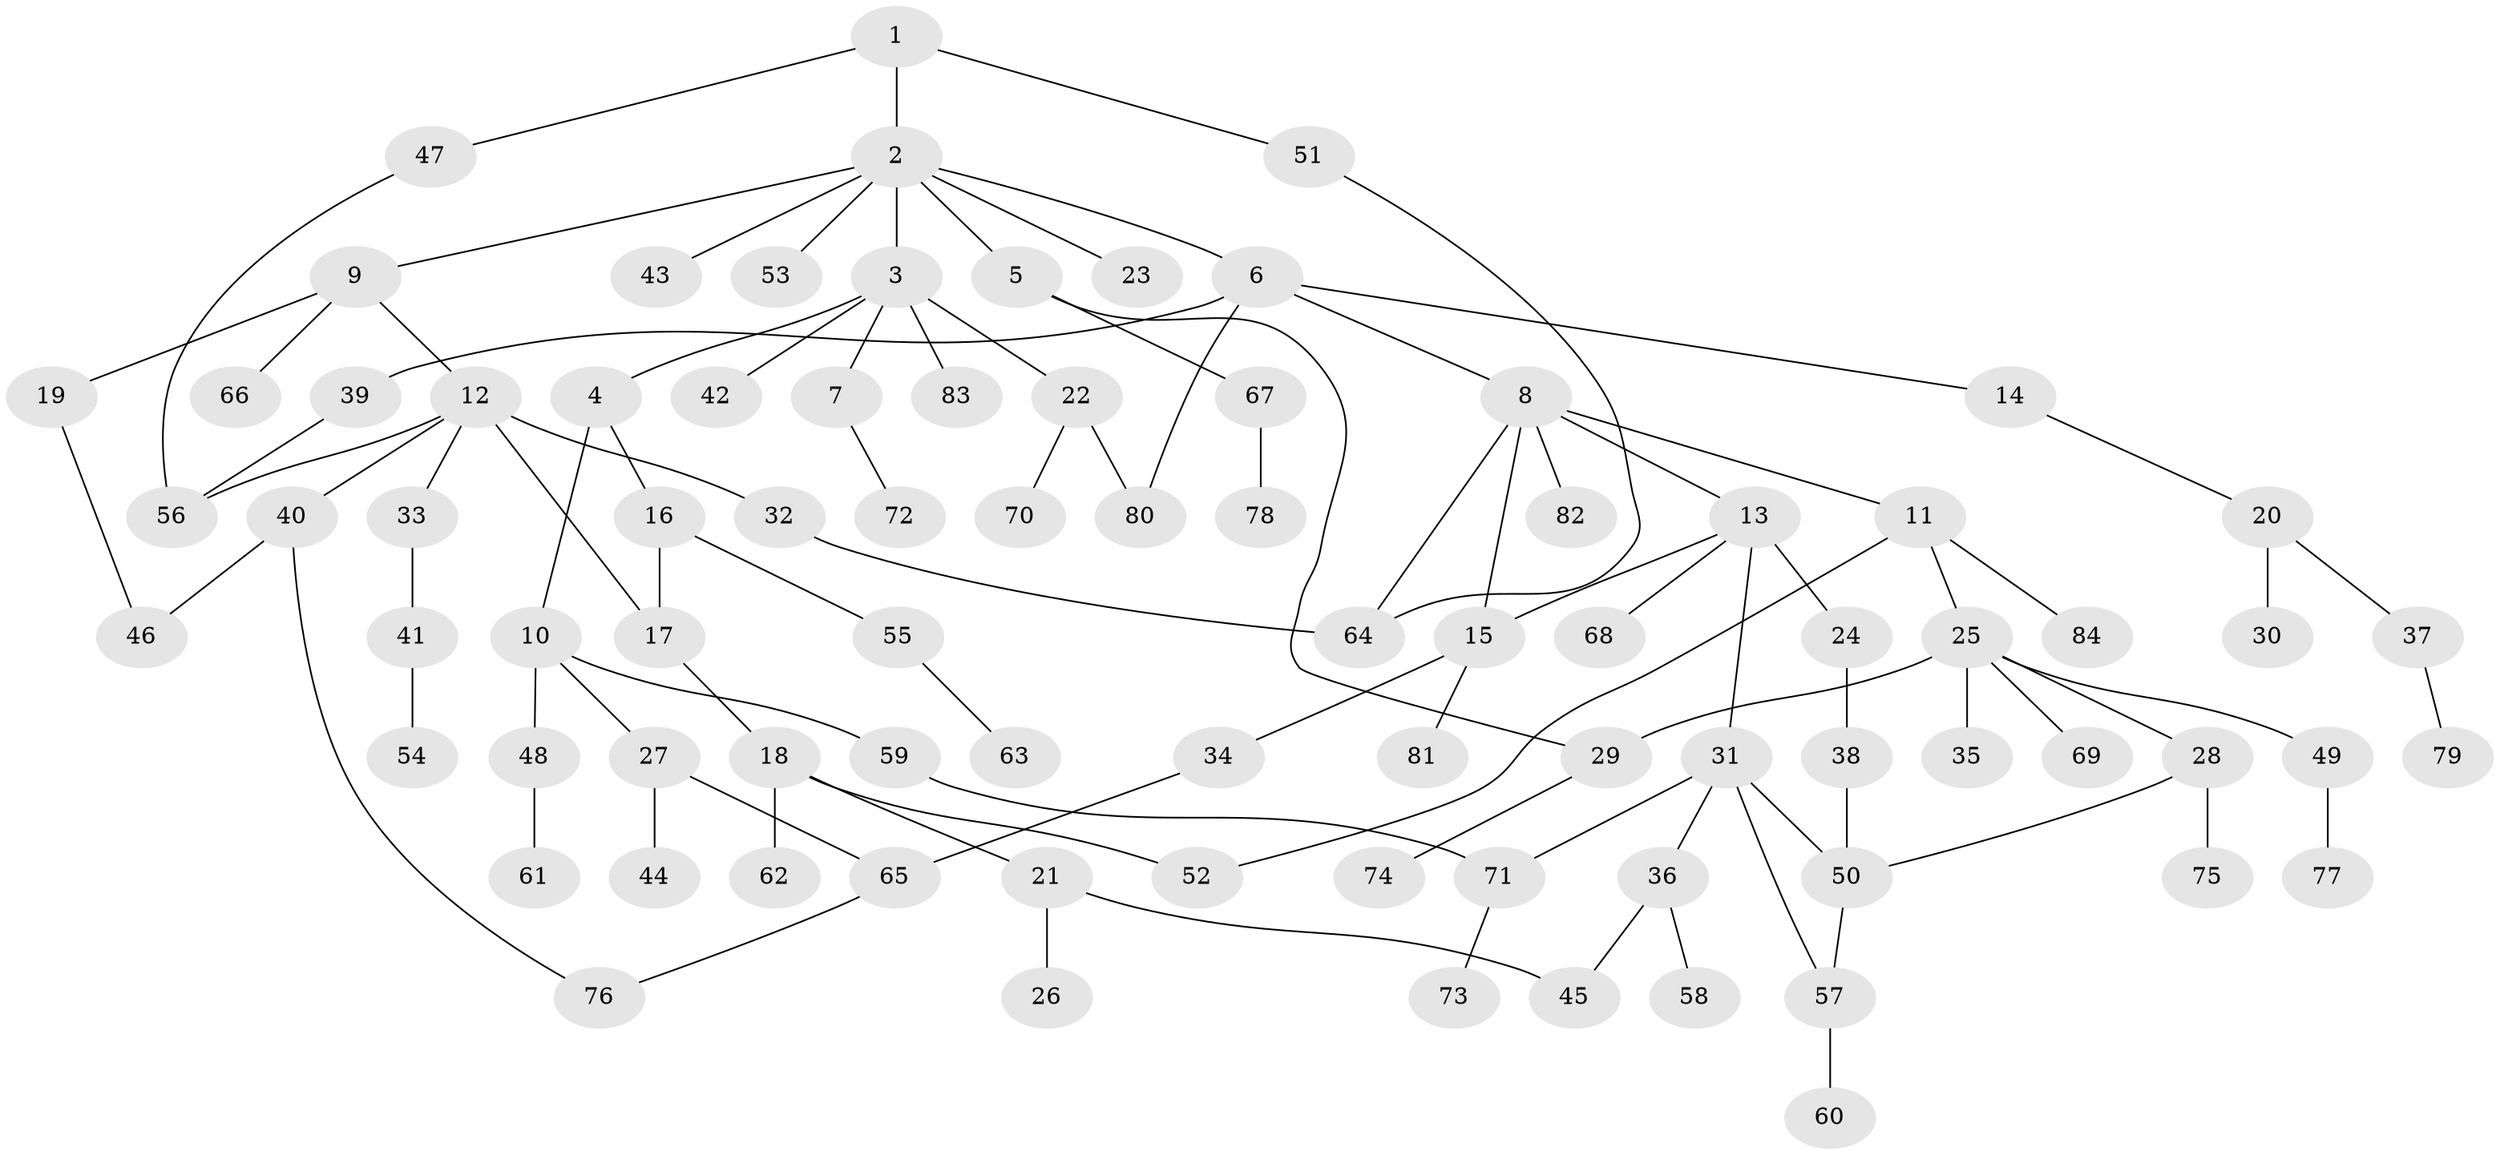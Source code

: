 // coarse degree distribution, {5: 0.11538461538461539, 6: 0.07692307692307693, 1: 0.19230769230769232, 4: 0.11538461538461539, 2: 0.19230769230769232, 3: 0.3076923076923077}
// Generated by graph-tools (version 1.1) at 2025/36/03/04/25 23:36:04]
// undirected, 84 vertices, 100 edges
graph export_dot {
  node [color=gray90,style=filled];
  1;
  2;
  3;
  4;
  5;
  6;
  7;
  8;
  9;
  10;
  11;
  12;
  13;
  14;
  15;
  16;
  17;
  18;
  19;
  20;
  21;
  22;
  23;
  24;
  25;
  26;
  27;
  28;
  29;
  30;
  31;
  32;
  33;
  34;
  35;
  36;
  37;
  38;
  39;
  40;
  41;
  42;
  43;
  44;
  45;
  46;
  47;
  48;
  49;
  50;
  51;
  52;
  53;
  54;
  55;
  56;
  57;
  58;
  59;
  60;
  61;
  62;
  63;
  64;
  65;
  66;
  67;
  68;
  69;
  70;
  71;
  72;
  73;
  74;
  75;
  76;
  77;
  78;
  79;
  80;
  81;
  82;
  83;
  84;
  1 -- 2;
  1 -- 47;
  1 -- 51;
  2 -- 3;
  2 -- 5;
  2 -- 6;
  2 -- 9;
  2 -- 23;
  2 -- 43;
  2 -- 53;
  3 -- 4;
  3 -- 7;
  3 -- 22;
  3 -- 42;
  3 -- 83;
  4 -- 10;
  4 -- 16;
  5 -- 67;
  5 -- 29;
  6 -- 8;
  6 -- 14;
  6 -- 39;
  6 -- 80;
  7 -- 72;
  8 -- 11;
  8 -- 13;
  8 -- 82;
  8 -- 64;
  8 -- 15;
  9 -- 12;
  9 -- 19;
  9 -- 66;
  10 -- 27;
  10 -- 48;
  10 -- 59;
  11 -- 25;
  11 -- 84;
  11 -- 52;
  12 -- 32;
  12 -- 33;
  12 -- 40;
  12 -- 17;
  12 -- 56;
  13 -- 15;
  13 -- 24;
  13 -- 31;
  13 -- 68;
  14 -- 20;
  15 -- 34;
  15 -- 81;
  16 -- 17;
  16 -- 55;
  17 -- 18;
  18 -- 21;
  18 -- 52;
  18 -- 62;
  19 -- 46;
  20 -- 30;
  20 -- 37;
  21 -- 26;
  21 -- 45;
  22 -- 70;
  22 -- 80;
  24 -- 38;
  25 -- 28;
  25 -- 29;
  25 -- 35;
  25 -- 49;
  25 -- 69;
  27 -- 44;
  27 -- 65;
  28 -- 75;
  28 -- 50;
  29 -- 74;
  31 -- 36;
  31 -- 57;
  31 -- 71;
  31 -- 50;
  32 -- 64;
  33 -- 41;
  34 -- 65;
  36 -- 58;
  36 -- 45;
  37 -- 79;
  38 -- 50;
  39 -- 56;
  40 -- 46;
  40 -- 76;
  41 -- 54;
  47 -- 56;
  48 -- 61;
  49 -- 77;
  50 -- 57;
  51 -- 64;
  55 -- 63;
  57 -- 60;
  59 -- 71;
  65 -- 76;
  67 -- 78;
  71 -- 73;
}
